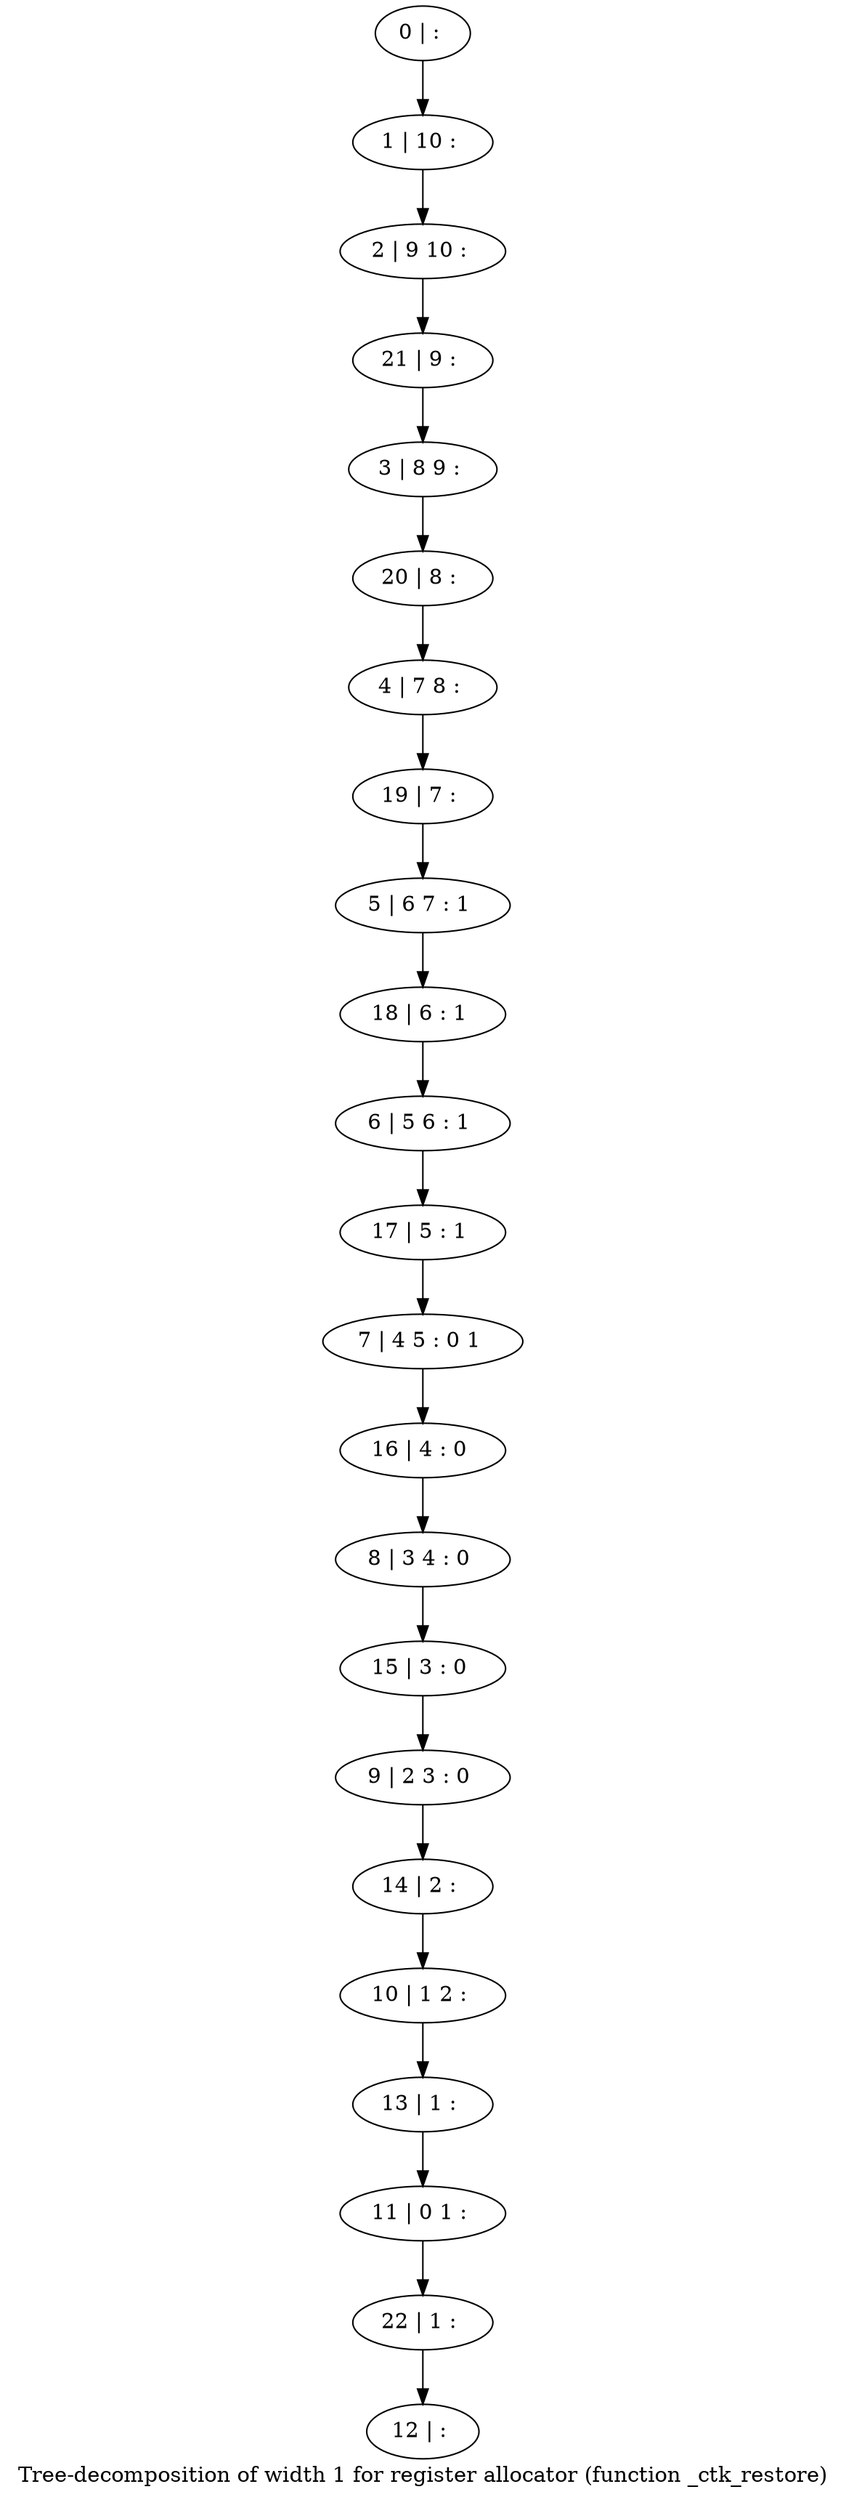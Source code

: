 digraph G {
graph [label="Tree-decomposition of width 1 for register allocator (function _ctk_restore)"]
0[label="0 | : "];
1[label="1 | 10 : "];
2[label="2 | 9 10 : "];
3[label="3 | 8 9 : "];
4[label="4 | 7 8 : "];
5[label="5 | 6 7 : 1 "];
6[label="6 | 5 6 : 1 "];
7[label="7 | 4 5 : 0 1 "];
8[label="8 | 3 4 : 0 "];
9[label="9 | 2 3 : 0 "];
10[label="10 | 1 2 : "];
11[label="11 | 0 1 : "];
12[label="12 | : "];
13[label="13 | 1 : "];
14[label="14 | 2 : "];
15[label="15 | 3 : 0 "];
16[label="16 | 4 : 0 "];
17[label="17 | 5 : 1 "];
18[label="18 | 6 : 1 "];
19[label="19 | 7 : "];
20[label="20 | 8 : "];
21[label="21 | 9 : "];
22[label="22 | 1 : "];
0->1 ;
1->2 ;
13->11 ;
10->13 ;
14->10 ;
9->14 ;
15->9 ;
8->15 ;
16->8 ;
7->16 ;
17->7 ;
6->17 ;
18->6 ;
5->18 ;
19->5 ;
4->19 ;
20->4 ;
3->20 ;
21->3 ;
2->21 ;
22->12 ;
11->22 ;
}
